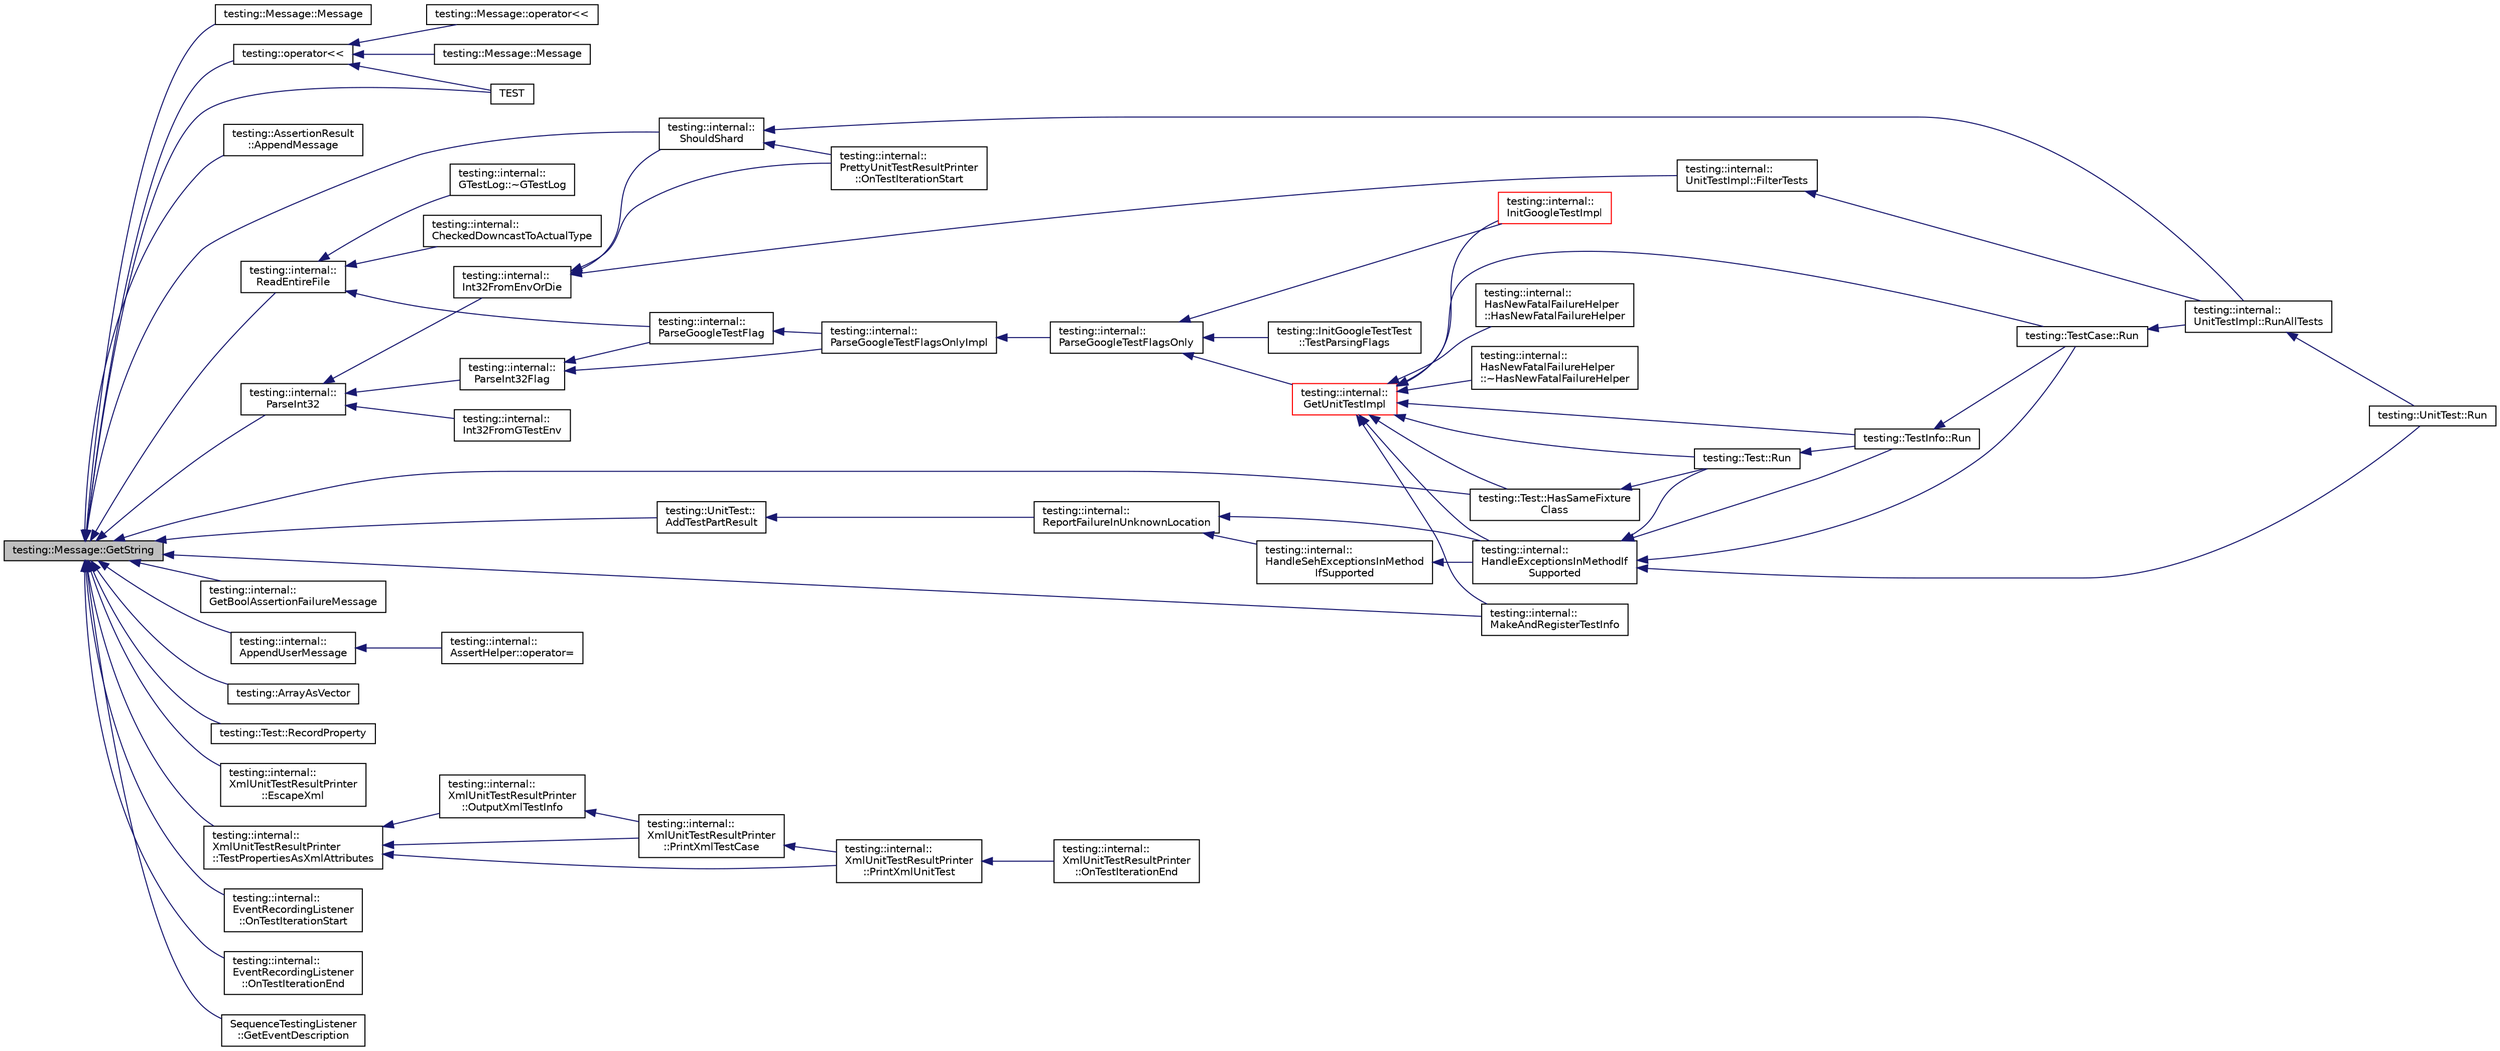 digraph "testing::Message::GetString"
{
  edge [fontname="Helvetica",fontsize="10",labelfontname="Helvetica",labelfontsize="10"];
  node [fontname="Helvetica",fontsize="10",shape=record];
  rankdir="LR";
  Node16 [label="testing::Message::GetString",height=0.2,width=0.4,color="black", fillcolor="grey75", style="filled", fontcolor="black"];
  Node16 -> Node17 [dir="back",color="midnightblue",fontsize="10",style="solid",fontname="Helvetica"];
  Node17 [label="testing::Message::Message",height=0.2,width=0.4,color="black", fillcolor="white", style="filled",URL="$d2/da9/classtesting_1_1_message.html#ac126e24804817a053bebba0920d94a11"];
  Node16 -> Node18 [dir="back",color="midnightblue",fontsize="10",style="solid",fontname="Helvetica"];
  Node18 [label="testing::operator\<\<",height=0.2,width=0.4,color="black", fillcolor="white", style="filled",URL="$d0/d75/namespacetesting.html#a7b802e532fd68749765cb7dc156130db"];
  Node18 -> Node19 [dir="back",color="midnightblue",fontsize="10",style="solid",fontname="Helvetica"];
  Node19 [label="testing::Message::Message",height=0.2,width=0.4,color="black", fillcolor="white", style="filled",URL="$d2/da9/classtesting_1_1_message.html#a9de694ca239486809fc99fbbea8ac21d"];
  Node18 -> Node20 [dir="back",color="midnightblue",fontsize="10",style="solid",fontname="Helvetica"];
  Node20 [label="testing::Message::operator\<\<",height=0.2,width=0.4,color="black", fillcolor="white", style="filled",URL="$d2/da9/classtesting_1_1_message.html#a3e1e04f23b1bdfe18adfd59928296346"];
  Node18 -> Node21 [dir="back",color="midnightblue",fontsize="10",style="solid",fontname="Helvetica"];
  Node21 [label="TEST",height=0.2,width=0.4,color="black", fillcolor="white", style="filled",URL="$df/d01/gtest__unittest_8cc.html#a3cfb4c4e94683c4677706c53ab52fb8e"];
  Node16 -> Node22 [dir="back",color="midnightblue",fontsize="10",style="solid",fontname="Helvetica"];
  Node22 [label="testing::AssertionResult\l::AppendMessage",height=0.2,width=0.4,color="black", fillcolor="white", style="filled",URL="$d5/dec/classtesting_1_1_assertion_result.html#a5b55e01f1321d744a594dbe51d46a139"];
  Node16 -> Node23 [dir="back",color="midnightblue",fontsize="10",style="solid",fontname="Helvetica"];
  Node23 [label="testing::internal::\lReadEntireFile",height=0.2,width=0.4,color="black", fillcolor="white", style="filled",URL="$d0/da7/namespacetesting_1_1internal.html#a2cc0be60c54a8701423fe5297e1349ee"];
  Node23 -> Node24 [dir="back",color="midnightblue",fontsize="10",style="solid",fontname="Helvetica"];
  Node24 [label="testing::internal::\lCheckedDowncastToActualType",height=0.2,width=0.4,color="black", fillcolor="white", style="filled",URL="$d0/da7/namespacetesting_1_1internal.html#abfe9bfb020d38aa4e0e12c001911b22b"];
  Node23 -> Node25 [dir="back",color="midnightblue",fontsize="10",style="solid",fontname="Helvetica"];
  Node25 [label="testing::internal::\lGTestLog::~GTestLog",height=0.2,width=0.4,color="black", fillcolor="white", style="filled",URL="$dd/d9e/classtesting_1_1internal_1_1_g_test_log.html#a978a099703bbaa0f380216e8d7ee03d3"];
  Node23 -> Node26 [dir="back",color="midnightblue",fontsize="10",style="solid",fontname="Helvetica"];
  Node26 [label="testing::internal::\lParseGoogleTestFlag",height=0.2,width=0.4,color="black", fillcolor="white", style="filled",URL="$d0/da7/namespacetesting_1_1internal.html#afccff08aa2b1ede0dd32c1364a5dee42"];
  Node26 -> Node27 [dir="back",color="midnightblue",fontsize="10",style="solid",fontname="Helvetica"];
  Node27 [label="testing::internal::\lParseGoogleTestFlagsOnlyImpl",height=0.2,width=0.4,color="black", fillcolor="white", style="filled",URL="$d0/da7/namespacetesting_1_1internal.html#ae4c46ce8c3d016848fff52cc5133f2ac"];
  Node27 -> Node28 [dir="back",color="midnightblue",fontsize="10",style="solid",fontname="Helvetica"];
  Node28 [label="testing::internal::\lParseGoogleTestFlagsOnly",height=0.2,width=0.4,color="black", fillcolor="white", style="filled",URL="$d0/da7/namespacetesting_1_1internal.html#a472880afbcc592a41e3d623e2dec8412"];
  Node28 -> Node29 [dir="back",color="midnightblue",fontsize="10",style="solid",fontname="Helvetica"];
  Node29 [label="testing::internal::\lGetUnitTestImpl",height=0.2,width=0.4,color="red", fillcolor="white", style="filled",URL="$d0/da7/namespacetesting_1_1internal.html#a9bd0caf5d16512de38b39599c13ee634"];
  Node29 -> Node30 [dir="back",color="midnightblue",fontsize="10",style="solid",fontname="Helvetica"];
  Node30 [label="testing::internal::\lHasNewFatalFailureHelper\l::HasNewFatalFailureHelper",height=0.2,width=0.4,color="black", fillcolor="white", style="filled",URL="$d7/d43/classtesting_1_1internal_1_1_has_new_fatal_failure_helper.html#a59190a7188db558c00b4c6bf9251859a"];
  Node29 -> Node31 [dir="back",color="midnightblue",fontsize="10",style="solid",fontname="Helvetica"];
  Node31 [label="testing::internal::\lHasNewFatalFailureHelper\l::~HasNewFatalFailureHelper",height=0.2,width=0.4,color="black", fillcolor="white", style="filled",URL="$d7/d43/classtesting_1_1internal_1_1_has_new_fatal_failure_helper.html#a913b1bc7c372868c9b2dbb009044ee97"];
  Node29 -> Node35 [dir="back",color="midnightblue",fontsize="10",style="solid",fontname="Helvetica"];
  Node35 [label="testing::Test::HasSameFixture\lClass",height=0.2,width=0.4,color="black", fillcolor="white", style="filled",URL="$df/d69/classtesting_1_1_test.html#ab76536a462529a457429061e209a8ee7"];
  Node35 -> Node36 [dir="back",color="midnightblue",fontsize="10",style="solid",fontname="Helvetica"];
  Node36 [label="testing::Test::Run",height=0.2,width=0.4,color="black", fillcolor="white", style="filled",URL="$df/d69/classtesting_1_1_test.html#ab70d07cb03d17ccb1aedc2be66eaccff"];
  Node36 -> Node37 [dir="back",color="midnightblue",fontsize="10",style="solid",fontname="Helvetica"];
  Node37 [label="testing::TestInfo::Run",height=0.2,width=0.4,color="black", fillcolor="white", style="filled",URL="$d1/d79/classtesting_1_1_test_info.html#ade784915e9be3a01e3a6ef509b77d6c9"];
  Node37 -> Node38 [dir="back",color="midnightblue",fontsize="10",style="solid",fontname="Helvetica"];
  Node38 [label="testing::TestCase::Run",height=0.2,width=0.4,color="black", fillcolor="white", style="filled",URL="$d0/dfa/classtesting_1_1_test_case.html#a6f5b3724cd5a8e446cd48a6150d08cde"];
  Node38 -> Node39 [dir="back",color="midnightblue",fontsize="10",style="solid",fontname="Helvetica"];
  Node39 [label="testing::internal::\lUnitTestImpl::RunAllTests",height=0.2,width=0.4,color="black", fillcolor="white", style="filled",URL="$d7/dda/classtesting_1_1internal_1_1_unit_test_impl.html#a1fb6be9971f4768c4136a05aa9e7e375"];
  Node39 -> Node40 [dir="back",color="midnightblue",fontsize="10",style="solid",fontname="Helvetica"];
  Node40 [label="testing::UnitTest::Run",height=0.2,width=0.4,color="black", fillcolor="white", style="filled",URL="$d7/d47/classtesting_1_1_unit_test.html#a2febc800536b44500565f4c423f359d3"];
  Node29 -> Node41 [dir="back",color="midnightblue",fontsize="10",style="solid",fontname="Helvetica"];
  Node41 [label="testing::internal::\lHandleExceptionsInMethodIf\lSupported",height=0.2,width=0.4,color="black", fillcolor="white", style="filled",URL="$d0/da7/namespacetesting_1_1internal.html#addb2ed165b92b74e25fe9ebe9e46b9f9"];
  Node41 -> Node36 [dir="back",color="midnightblue",fontsize="10",style="solid",fontname="Helvetica"];
  Node41 -> Node37 [dir="back",color="midnightblue",fontsize="10",style="solid",fontname="Helvetica"];
  Node41 -> Node38 [dir="back",color="midnightblue",fontsize="10",style="solid",fontname="Helvetica"];
  Node41 -> Node40 [dir="back",color="midnightblue",fontsize="10",style="solid",fontname="Helvetica"];
  Node29 -> Node36 [dir="back",color="midnightblue",fontsize="10",style="solid",fontname="Helvetica"];
  Node29 -> Node46 [dir="back",color="midnightblue",fontsize="10",style="solid",fontname="Helvetica"];
  Node46 [label="testing::internal::\lMakeAndRegisterTestInfo",height=0.2,width=0.4,color="black", fillcolor="white", style="filled",URL="$d0/da7/namespacetesting_1_1internal.html#a7f2e4e46c969fcae9d801d93a3e932fd"];
  Node29 -> Node37 [dir="back",color="midnightblue",fontsize="10",style="solid",fontname="Helvetica"];
  Node29 -> Node38 [dir="back",color="midnightblue",fontsize="10",style="solid",fontname="Helvetica"];
  Node29 -> Node57 [dir="back",color="midnightblue",fontsize="10",style="solid",fontname="Helvetica"];
  Node57 [label="testing::internal::\lInitGoogleTestImpl",height=0.2,width=0.4,color="red", fillcolor="white", style="filled",URL="$d0/da7/namespacetesting_1_1internal.html#ac3c6fa93391768aa91c6238b31aaeeb5"];
  Node28 -> Node57 [dir="back",color="midnightblue",fontsize="10",style="solid",fontname="Helvetica"];
  Node28 -> Node71 [dir="back",color="midnightblue",fontsize="10",style="solid",fontname="Helvetica"];
  Node71 [label="testing::InitGoogleTestTest\l::TestParsingFlags",height=0.2,width=0.4,color="black", fillcolor="white", style="filled",URL="$d4/d81/classtesting_1_1_init_google_test_test.html#add290338cf429308d0ab275ae4c46e69"];
  Node16 -> Node72 [dir="back",color="midnightblue",fontsize="10",style="solid",fontname="Helvetica"];
  Node72 [label="testing::internal::\lParseInt32",height=0.2,width=0.4,color="black", fillcolor="white", style="filled",URL="$d0/da7/namespacetesting_1_1internal.html#ac06fc81336a3d80755f4020d34321766"];
  Node72 -> Node73 [dir="back",color="midnightblue",fontsize="10",style="solid",fontname="Helvetica"];
  Node73 [label="testing::internal::\lInt32FromGTestEnv",height=0.2,width=0.4,color="black", fillcolor="white", style="filled",URL="$d0/da7/namespacetesting_1_1internal.html#a0f7e728793f9e6cb0aa2b69eaa468bf3"];
  Node72 -> Node74 [dir="back",color="midnightblue",fontsize="10",style="solid",fontname="Helvetica"];
  Node74 [label="testing::internal::\lInt32FromEnvOrDie",height=0.2,width=0.4,color="black", fillcolor="white", style="filled",URL="$d0/da7/namespacetesting_1_1internal.html#aaa576613655c2f380278c255c3ec5fef"];
  Node74 -> Node75 [dir="back",color="midnightblue",fontsize="10",style="solid",fontname="Helvetica"];
  Node75 [label="testing::internal::\lPrettyUnitTestResultPrinter\l::OnTestIterationStart",height=0.2,width=0.4,color="black", fillcolor="white", style="filled",URL="$d7/d8b/classtesting_1_1internal_1_1_pretty_unit_test_result_printer.html#abdba10a8c97e272ab4cee97cb652c957"];
  Node74 -> Node76 [dir="back",color="midnightblue",fontsize="10",style="solid",fontname="Helvetica"];
  Node76 [label="testing::internal::\lShouldShard",height=0.2,width=0.4,color="black", fillcolor="white", style="filled",URL="$d0/da7/namespacetesting_1_1internal.html#a0fe41657b1d1ab7ec4e37ec07403ee6c"];
  Node76 -> Node75 [dir="back",color="midnightblue",fontsize="10",style="solid",fontname="Helvetica"];
  Node76 -> Node39 [dir="back",color="midnightblue",fontsize="10",style="solid",fontname="Helvetica"];
  Node74 -> Node77 [dir="back",color="midnightblue",fontsize="10",style="solid",fontname="Helvetica"];
  Node77 [label="testing::internal::\lUnitTestImpl::FilterTests",height=0.2,width=0.4,color="black", fillcolor="white", style="filled",URL="$d7/dda/classtesting_1_1internal_1_1_unit_test_impl.html#abd47e447f0c2557ed528db0350671bed"];
  Node77 -> Node39 [dir="back",color="midnightblue",fontsize="10",style="solid",fontname="Helvetica"];
  Node72 -> Node78 [dir="back",color="midnightblue",fontsize="10",style="solid",fontname="Helvetica"];
  Node78 [label="testing::internal::\lParseInt32Flag",height=0.2,width=0.4,color="black", fillcolor="white", style="filled",URL="$d0/da7/namespacetesting_1_1internal.html#ae3449e173767750b613114ceac6d916a"];
  Node78 -> Node26 [dir="back",color="midnightblue",fontsize="10",style="solid",fontname="Helvetica"];
  Node78 -> Node27 [dir="back",color="midnightblue",fontsize="10",style="solid",fontname="Helvetica"];
  Node16 -> Node79 [dir="back",color="midnightblue",fontsize="10",style="solid",fontname="Helvetica"];
  Node79 [label="testing::internal::\lGetBoolAssertionFailureMessage",height=0.2,width=0.4,color="black", fillcolor="white", style="filled",URL="$d0/da7/namespacetesting_1_1internal.html#a5fd6e5dc9eb20ab3c3a80e24d89dfac6"];
  Node16 -> Node80 [dir="back",color="midnightblue",fontsize="10",style="solid",fontname="Helvetica"];
  Node80 [label="testing::internal::\lAppendUserMessage",height=0.2,width=0.4,color="black", fillcolor="white", style="filled",URL="$d0/da7/namespacetesting_1_1internal.html#ae475a090bca903bb222dd389eb189166"];
  Node80 -> Node81 [dir="back",color="midnightblue",fontsize="10",style="solid",fontname="Helvetica"];
  Node81 [label="testing::internal::\lAssertHelper::operator=",height=0.2,width=0.4,color="black", fillcolor="white", style="filled",URL="$dc/dae/classtesting_1_1internal_1_1_assert_helper.html#a97bf22d786131ab7baa86b97a27aeb4d"];
  Node16 -> Node82 [dir="back",color="midnightblue",fontsize="10",style="solid",fontname="Helvetica"];
  Node82 [label="testing::ArrayAsVector",height=0.2,width=0.4,color="black", fillcolor="white", style="filled",URL="$d0/d75/namespacetesting.html#a956d4c522454fa6dfd75b5bbbefe8f9e"];
  Node16 -> Node83 [dir="back",color="midnightblue",fontsize="10",style="solid",fontname="Helvetica"];
  Node83 [label="testing::Test::RecordProperty",height=0.2,width=0.4,color="black", fillcolor="white", style="filled",URL="$df/d69/classtesting_1_1_test.html#a373da47b491b1e64e355d22d6ec99b5b"];
  Node16 -> Node35 [dir="back",color="midnightblue",fontsize="10",style="solid",fontname="Helvetica"];
  Node16 -> Node46 [dir="back",color="midnightblue",fontsize="10",style="solid",fontname="Helvetica"];
  Node16 -> Node84 [dir="back",color="midnightblue",fontsize="10",style="solid",fontname="Helvetica"];
  Node84 [label="testing::internal::\lXmlUnitTestResultPrinter\l::EscapeXml",height=0.2,width=0.4,color="black", fillcolor="white", style="filled",URL="$d3/dc6/classtesting_1_1internal_1_1_xml_unit_test_result_printer.html#adadf42cf46ade9b26743466ce4b52f36"];
  Node16 -> Node85 [dir="back",color="midnightblue",fontsize="10",style="solid",fontname="Helvetica"];
  Node85 [label="testing::internal::\lXmlUnitTestResultPrinter\l::TestPropertiesAsXmlAttributes",height=0.2,width=0.4,color="black", fillcolor="white", style="filled",URL="$d3/dc6/classtesting_1_1internal_1_1_xml_unit_test_result_printer.html#aaac4f1352a2cc46f6a69994d45999f0b"];
  Node85 -> Node86 [dir="back",color="midnightblue",fontsize="10",style="solid",fontname="Helvetica"];
  Node86 [label="testing::internal::\lXmlUnitTestResultPrinter\l::OutputXmlTestInfo",height=0.2,width=0.4,color="black", fillcolor="white", style="filled",URL="$d3/dc6/classtesting_1_1internal_1_1_xml_unit_test_result_printer.html#af642843faed4cd28c77d688f6f2820d7"];
  Node86 -> Node87 [dir="back",color="midnightblue",fontsize="10",style="solid",fontname="Helvetica"];
  Node87 [label="testing::internal::\lXmlUnitTestResultPrinter\l::PrintXmlTestCase",height=0.2,width=0.4,color="black", fillcolor="white", style="filled",URL="$d3/dc6/classtesting_1_1internal_1_1_xml_unit_test_result_printer.html#a7f7accabeac896d4271f36d24ca02dba"];
  Node87 -> Node88 [dir="back",color="midnightblue",fontsize="10",style="solid",fontname="Helvetica"];
  Node88 [label="testing::internal::\lXmlUnitTestResultPrinter\l::PrintXmlUnitTest",height=0.2,width=0.4,color="black", fillcolor="white", style="filled",URL="$d3/dc6/classtesting_1_1internal_1_1_xml_unit_test_result_printer.html#a3be1c8766241d0f34cdf59b45a52f73b"];
  Node88 -> Node89 [dir="back",color="midnightblue",fontsize="10",style="solid",fontname="Helvetica"];
  Node89 [label="testing::internal::\lXmlUnitTestResultPrinter\l::OnTestIterationEnd",height=0.2,width=0.4,color="black", fillcolor="white", style="filled",URL="$d3/dc6/classtesting_1_1internal_1_1_xml_unit_test_result_printer.html#a2ae986dd2f4f2aed31cc6f3bc8c56898"];
  Node85 -> Node87 [dir="back",color="midnightblue",fontsize="10",style="solid",fontname="Helvetica"];
  Node85 -> Node88 [dir="back",color="midnightblue",fontsize="10",style="solid",fontname="Helvetica"];
  Node16 -> Node90 [dir="back",color="midnightblue",fontsize="10",style="solid",fontname="Helvetica"];
  Node90 [label="testing::UnitTest::\lAddTestPartResult",height=0.2,width=0.4,color="black", fillcolor="white", style="filled",URL="$d7/d47/classtesting_1_1_unit_test.html#a1d157d2e9a5c1d3405333410c6b13932"];
  Node90 -> Node91 [dir="back",color="midnightblue",fontsize="10",style="solid",fontname="Helvetica"];
  Node91 [label="testing::internal::\lReportFailureInUnknownLocation",height=0.2,width=0.4,color="black", fillcolor="white", style="filled",URL="$d0/da7/namespacetesting_1_1internal.html#a85f6ff0e40f9a5f10af66a73cf1364fa"];
  Node91 -> Node92 [dir="back",color="midnightblue",fontsize="10",style="solid",fontname="Helvetica"];
  Node92 [label="testing::internal::\lHandleSehExceptionsInMethod\lIfSupported",height=0.2,width=0.4,color="black", fillcolor="white", style="filled",URL="$d0/da7/namespacetesting_1_1internal.html#ac5293b438139ef7ed05cb7fcaaf63545"];
  Node92 -> Node41 [dir="back",color="midnightblue",fontsize="10",style="solid",fontname="Helvetica"];
  Node91 -> Node41 [dir="back",color="midnightblue",fontsize="10",style="solid",fontname="Helvetica"];
  Node16 -> Node76 [dir="back",color="midnightblue",fontsize="10",style="solid",fontname="Helvetica"];
  Node16 -> Node93 [dir="back",color="midnightblue",fontsize="10",style="solid",fontname="Helvetica"];
  Node93 [label="testing::internal::\lEventRecordingListener\l::OnTestIterationStart",height=0.2,width=0.4,color="black", fillcolor="white", style="filled",URL="$de/dc0/classtesting_1_1internal_1_1_event_recording_listener.html#a0bfa276def9594b2a119c2c370f59281"];
  Node16 -> Node94 [dir="back",color="midnightblue",fontsize="10",style="solid",fontname="Helvetica"];
  Node94 [label="testing::internal::\lEventRecordingListener\l::OnTestIterationEnd",height=0.2,width=0.4,color="black", fillcolor="white", style="filled",URL="$de/dc0/classtesting_1_1internal_1_1_event_recording_listener.html#ab0cc007bcfaf06cd383d574c88f62aea"];
  Node16 -> Node21 [dir="back",color="midnightblue",fontsize="10",style="solid",fontname="Helvetica"];
  Node16 -> Node95 [dir="back",color="midnightblue",fontsize="10",style="solid",fontname="Helvetica"];
  Node95 [label="SequenceTestingListener\l::GetEventDescription",height=0.2,width=0.4,color="black", fillcolor="white", style="filled",URL="$d8/d17/class_sequence_testing_listener.html#adc3ddea0d1af961470237ed96433e945"];
}
